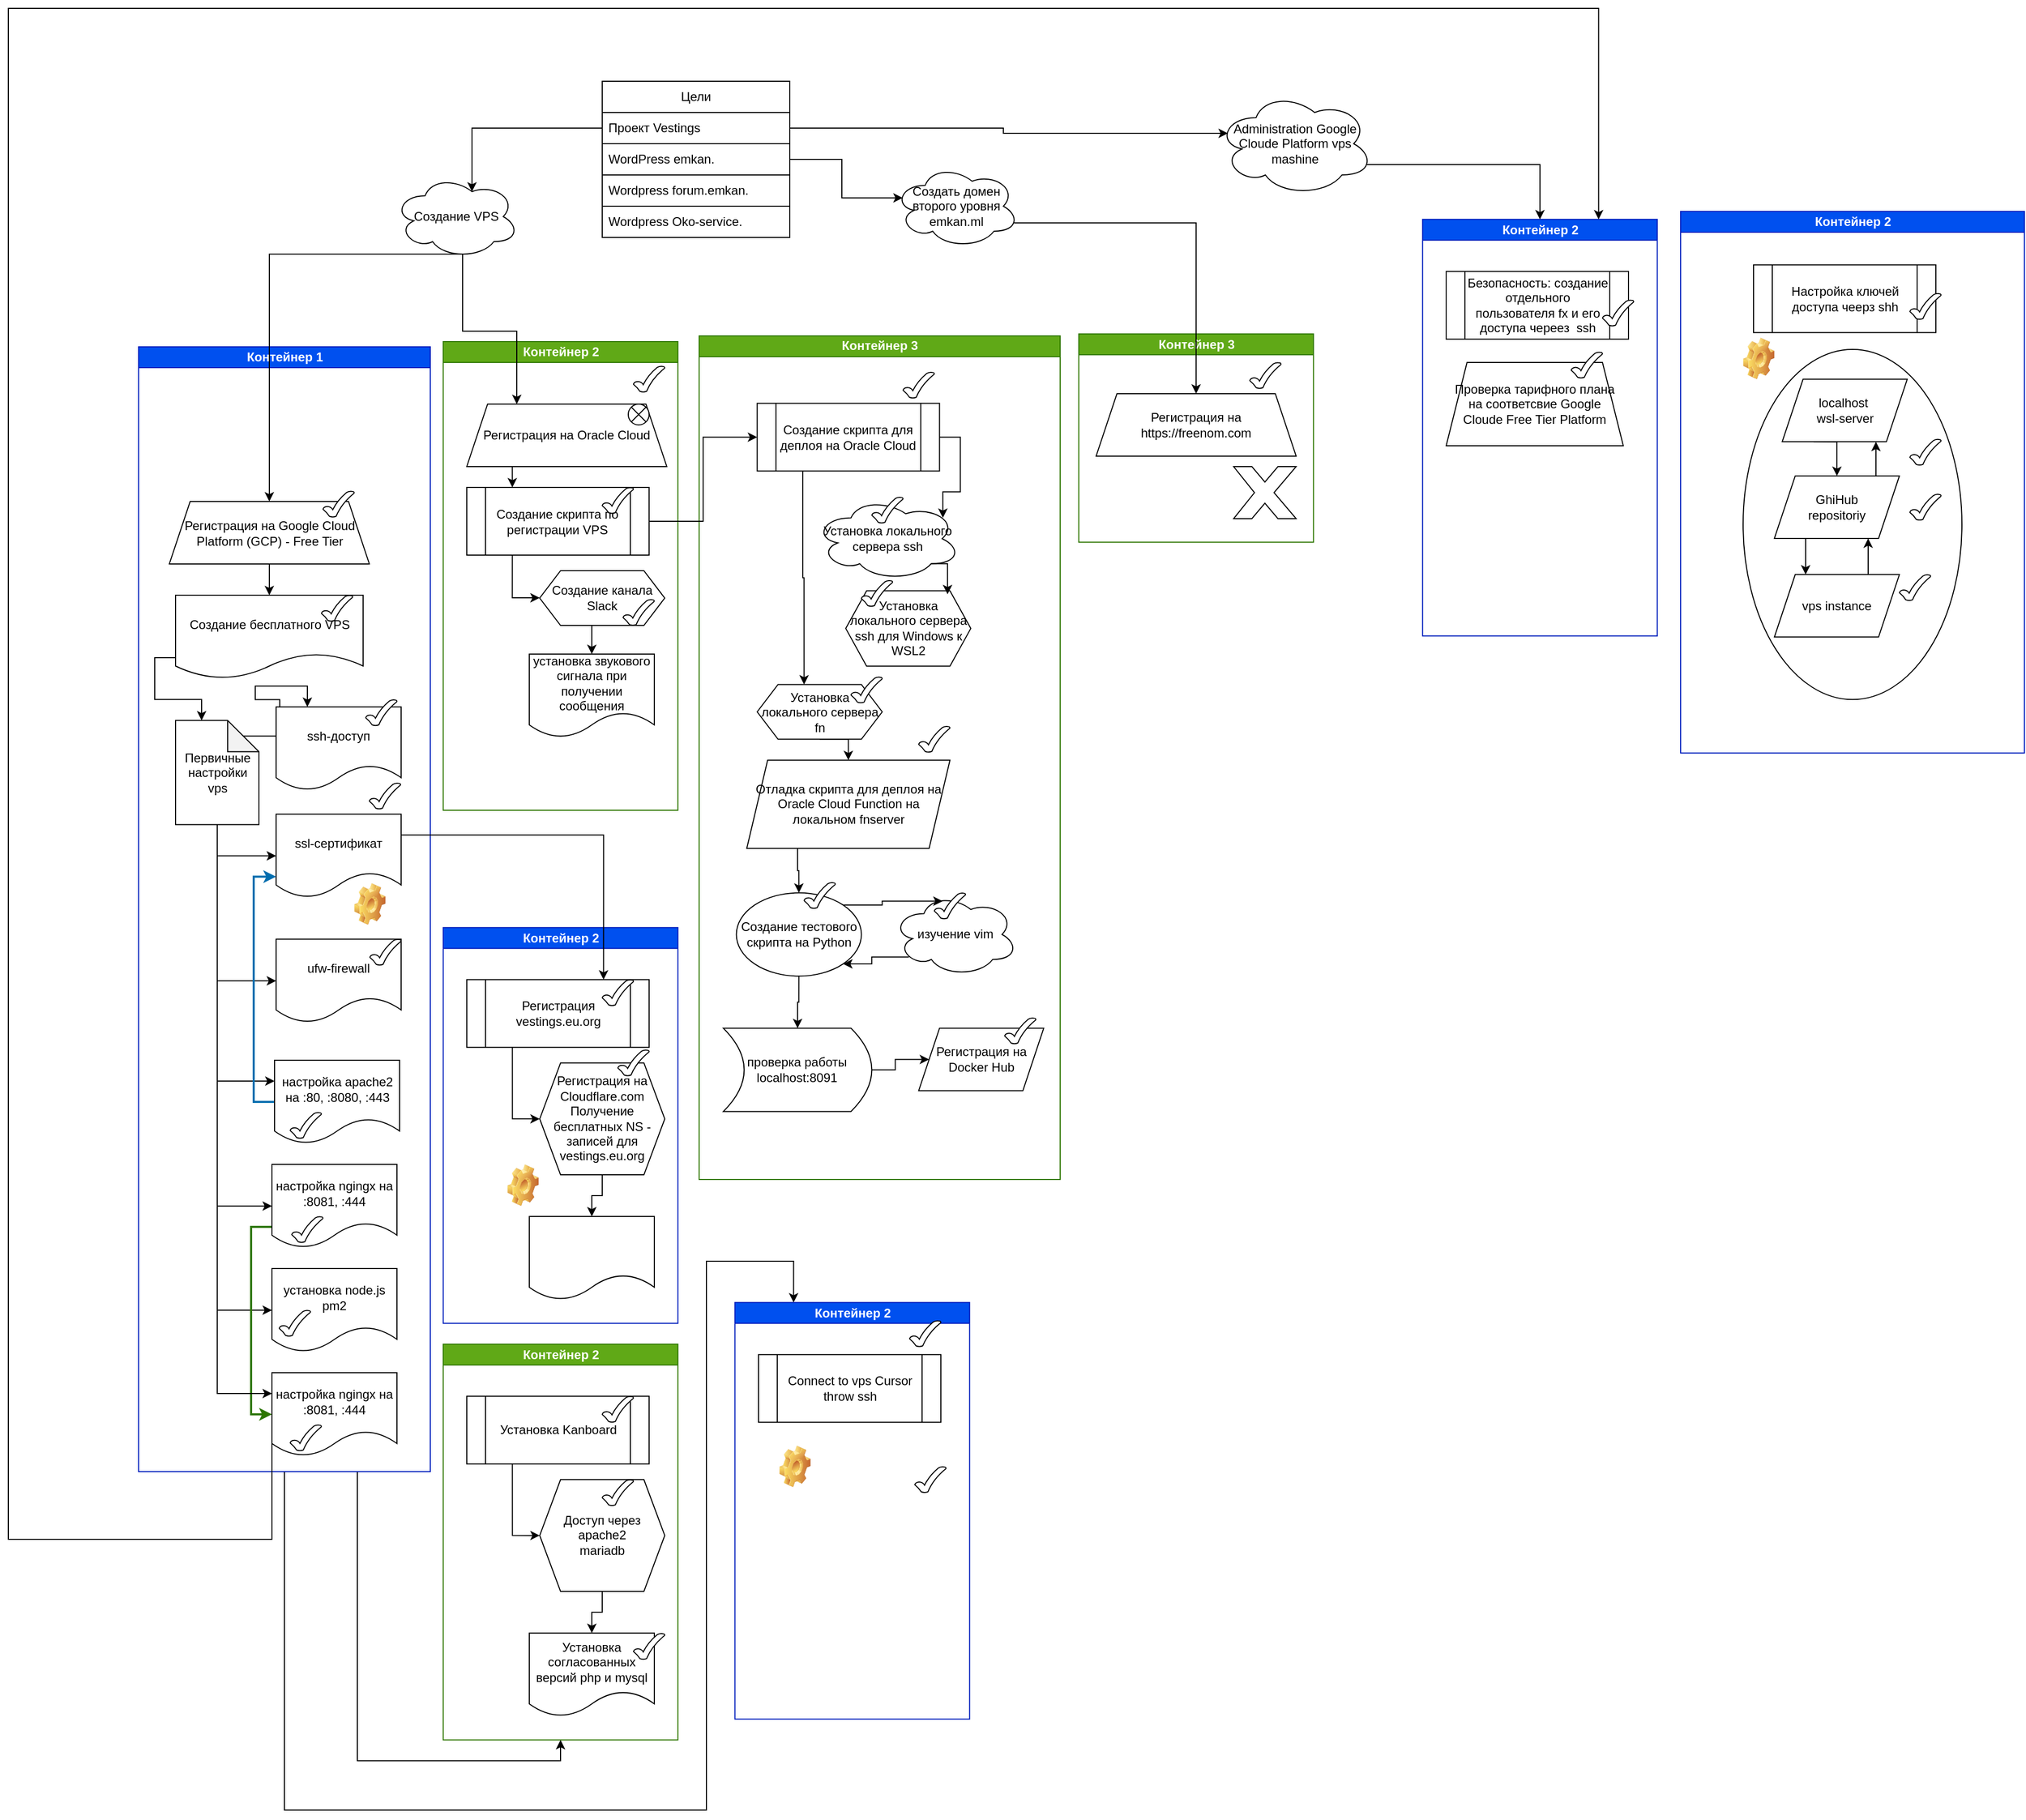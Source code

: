 <mxfile version="27.1.1">
  <diagram name="Страница — 1" id="y9uAkK9SQgBjB_mhI2ea">
    <mxGraphModel dx="1812" dy="1899" grid="1" gridSize="10" guides="1" tooltips="1" connect="1" arrows="1" fold="1" page="1" pageScale="1" pageWidth="827" pageHeight="1169" math="0" shadow="0">
      <root>
        <mxCell id="0" />
        <mxCell id="1" parent="0" />
        <mxCell id="VCovVzGfJwYaB5BmL19w-1" value="&lt;div&gt;Контейнер 2&lt;/div&gt;" style="swimlane;html=1;startSize=20;horizontal=0;rotation=90;fillColor=#0050ef;fontColor=#ffffff;strokeColor=#001DBC;" vertex="1" parent="1">
          <mxGeometry x="1189.995" y="90.005" width="400" height="225.27" as="geometry">
            <mxRectangle x="207.63" y="435" width="670" height="40" as="alternateBounds" />
          </mxGeometry>
        </mxCell>
        <mxCell id="VCovVzGfJwYaB5BmL19w-12" value="Проверка тарифного плана на соответсвие Google Cloude Free Tier Platform" style="shape=trapezoid;perimeter=trapezoidPerimeter;whiteSpace=wrap;html=1;fixedSize=1;" vertex="1" parent="VCovVzGfJwYaB5BmL19w-1">
          <mxGeometry x="110.01" y="50" width="169.99" height="80" as="geometry" />
        </mxCell>
        <mxCell id="VCovVzGfJwYaB5BmL19w-2" value="Безопасность: создание отдельного пользователя fx и его доступа череез&amp;nbsp; ssh" style="shape=process;whiteSpace=wrap;html=1;backgroundOutline=1;" vertex="1" parent="VCovVzGfJwYaB5BmL19w-1">
          <mxGeometry x="110.005" y="-37.365" width="175" height="65" as="geometry" />
        </mxCell>
        <mxCell id="VCovVzGfJwYaB5BmL19w-3" value="" style="verticalLabelPosition=bottom;verticalAlign=top;html=1;shape=mxgraph.basic.tick" vertex="1" parent="VCovVzGfJwYaB5BmL19w-1">
          <mxGeometry x="260.01" y="-10.01" width="30" height="25" as="geometry" />
        </mxCell>
        <mxCell id="VCovVzGfJwYaB5BmL19w-4" value="" style="verticalLabelPosition=bottom;verticalAlign=top;html=1;shape=mxgraph.basic.tick" vertex="1" parent="VCovVzGfJwYaB5BmL19w-1">
          <mxGeometry x="230.01" y="39.99" width="30" height="25" as="geometry" />
        </mxCell>
        <mxCell id="_iWKkWi0aREAEa-467sO-74" style="edgeStyle=orthogonalEdgeStyle;rounded=0;orthogonalLoop=1;jettySize=auto;html=1;exitX=1;exitY=0.25;exitDx=0;exitDy=0;entryX=1;entryY=0.5;entryDx=0;entryDy=0;" parent="1" source="NwDME-IFeq2rPD6jmmSG-1" target="_iWKkWi0aREAEa-467sO-64" edge="1">
          <mxGeometry relative="1" as="geometry" />
        </mxCell>
        <mxCell id="_iWKkWi0aREAEa-467sO-75" style="edgeStyle=orthogonalEdgeStyle;rounded=0;orthogonalLoop=1;jettySize=auto;html=1;exitX=1;exitY=0.5;exitDx=0;exitDy=0;entryX=0;entryY=0.75;entryDx=0;entryDy=0;" parent="1" source="NwDME-IFeq2rPD6jmmSG-1" target="_iWKkWi0aREAEa-467sO-26" edge="1">
          <mxGeometry relative="1" as="geometry">
            <Array as="points">
              <mxPoint x="185" y="1530" />
              <mxPoint x="590" y="1530" />
              <mxPoint x="590" y="1003" />
              <mxPoint x="674" y="1003" />
            </Array>
          </mxGeometry>
        </mxCell>
        <mxCell id="NwDME-IFeq2rPD6jmmSG-1" value="Контейнер 1" style="swimlane;html=1;startSize=20;horizontal=0;rotation=90;flipV=0;flipH=0;movable=1;resizable=1;rotatable=1;deletable=1;editable=1;locked=0;connectable=1;fillColor=#0050ef;fontColor=#ffffff;strokeColor=#001DBC;" parent="1" vertex="1">
          <mxGeometry x="-355" y="525" width="1080" height="280" as="geometry">
            <mxRectangle x="-25.0" y="435" width="670" height="40" as="alternateBounds" />
          </mxGeometry>
        </mxCell>
        <mxCell id="NwDME-IFeq2rPD6jmmSG-5" value="&lt;div&gt;Создание бесплатного VPS&lt;/div&gt;" style="shape=document;whiteSpace=wrap;html=1;boundedLbl=1;" parent="NwDME-IFeq2rPD6jmmSG-1" vertex="1">
          <mxGeometry x="435.5" y="-161.5" width="180" height="80" as="geometry" />
        </mxCell>
        <mxCell id="_iWKkWi0aREAEa-467sO-4" style="edgeStyle=orthogonalEdgeStyle;rounded=0;orthogonalLoop=1;jettySize=auto;html=1;exitX=0.5;exitY=1;exitDx=0;exitDy=0;entryX=0.5;entryY=0;entryDx=0;entryDy=0;" parent="NwDME-IFeq2rPD6jmmSG-1" source="_iWKkWi0aREAEa-467sO-1" target="NwDME-IFeq2rPD6jmmSG-5" edge="1">
          <mxGeometry relative="1" as="geometry" />
        </mxCell>
        <mxCell id="_iWKkWi0aREAEa-467sO-1" value="Регистрация на Google Cloud Platform (GCP) - Free Tier" style="shape=trapezoid;perimeter=trapezoidPerimeter;whiteSpace=wrap;html=1;fixedSize=1;" parent="NwDME-IFeq2rPD6jmmSG-1" vertex="1">
          <mxGeometry x="429.5" y="-251.5" width="192" height="60" as="geometry" />
        </mxCell>
        <mxCell id="NwDME-IFeq2rPD6jmmSG-21" value="" style="verticalLabelPosition=bottom;verticalAlign=top;html=1;shape=mxgraph.basic.tick" parent="NwDME-IFeq2rPD6jmmSG-1" vertex="1">
          <mxGeometry x="577" y="-261.5" width="30" height="25" as="geometry" />
        </mxCell>
        <mxCell id="_iWKkWi0aREAEa-467sO-17" style="edgeStyle=orthogonalEdgeStyle;rounded=0;orthogonalLoop=1;jettySize=auto;html=1;exitX=0;exitY=0;exitDx=65;exitDy=15;exitPerimeter=0;entryX=0.25;entryY=0;entryDx=0;entryDy=0;" parent="NwDME-IFeq2rPD6jmmSG-1" source="_iWKkWi0aREAEa-467sO-11" target="_iWKkWi0aREAEa-467sO-13" edge="1">
          <mxGeometry relative="1" as="geometry" />
        </mxCell>
        <mxCell id="_iWKkWi0aREAEa-467sO-18" style="edgeStyle=orthogonalEdgeStyle;rounded=0;orthogonalLoop=1;jettySize=auto;html=1;exitX=0.5;exitY=1;exitDx=0;exitDy=0;exitPerimeter=0;entryX=0;entryY=0.5;entryDx=0;entryDy=0;" parent="NwDME-IFeq2rPD6jmmSG-1" source="_iWKkWi0aREAEa-467sO-11" target="_iWKkWi0aREAEa-467sO-14" edge="1">
          <mxGeometry relative="1" as="geometry" />
        </mxCell>
        <mxCell id="_iWKkWi0aREAEa-467sO-19" style="edgeStyle=orthogonalEdgeStyle;rounded=0;orthogonalLoop=1;jettySize=auto;html=1;exitX=0.5;exitY=1;exitDx=0;exitDy=0;exitPerimeter=0;entryX=0;entryY=0.5;entryDx=0;entryDy=0;" parent="NwDME-IFeq2rPD6jmmSG-1" source="_iWKkWi0aREAEa-467sO-11" target="_iWKkWi0aREAEa-467sO-15" edge="1">
          <mxGeometry relative="1" as="geometry" />
        </mxCell>
        <mxCell id="_iWKkWi0aREAEa-467sO-48" style="edgeStyle=orthogonalEdgeStyle;rounded=0;orthogonalLoop=1;jettySize=auto;html=1;exitX=0.5;exitY=1;exitDx=0;exitDy=0;exitPerimeter=0;entryX=0;entryY=0.25;entryDx=0;entryDy=0;" parent="NwDME-IFeq2rPD6jmmSG-1" source="_iWKkWi0aREAEa-467sO-11" target="_iWKkWi0aREAEa-467sO-46" edge="1">
          <mxGeometry relative="1" as="geometry" />
        </mxCell>
        <mxCell id="_iWKkWi0aREAEa-467sO-57" style="edgeStyle=orthogonalEdgeStyle;rounded=0;orthogonalLoop=1;jettySize=auto;html=1;exitX=0.5;exitY=1;exitDx=0;exitDy=0;exitPerimeter=0;entryX=0;entryY=0.5;entryDx=0;entryDy=0;" parent="NwDME-IFeq2rPD6jmmSG-1" source="_iWKkWi0aREAEa-467sO-11" target="_iWKkWi0aREAEa-467sO-54" edge="1">
          <mxGeometry relative="1" as="geometry" />
        </mxCell>
        <mxCell id="_iWKkWi0aREAEa-467sO-58" style="edgeStyle=orthogonalEdgeStyle;rounded=0;orthogonalLoop=1;jettySize=auto;html=1;exitX=0.5;exitY=1;exitDx=0;exitDy=0;exitPerimeter=0;entryX=0;entryY=0.5;entryDx=0;entryDy=0;" parent="NwDME-IFeq2rPD6jmmSG-1" source="_iWKkWi0aREAEa-467sO-11" target="_iWKkWi0aREAEa-467sO-56" edge="1">
          <mxGeometry relative="1" as="geometry">
            <mxPoint x="475.448" y="415" as="targetPoint" />
          </mxGeometry>
        </mxCell>
        <mxCell id="_iWKkWi0aREAEa-467sO-11" value="Первичные настройки vps" style="shape=note;whiteSpace=wrap;html=1;backgroundOutline=1;darkOpacity=0.05;" parent="NwDME-IFeq2rPD6jmmSG-1" vertex="1">
          <mxGeometry x="435.5" y="-41.25" width="80" height="100" as="geometry" />
        </mxCell>
        <mxCell id="_iWKkWi0aREAEa-467sO-13" value="ssh-доступ" style="shape=document;whiteSpace=wrap;html=1;boundedLbl=1;" parent="NwDME-IFeq2rPD6jmmSG-1" vertex="1">
          <mxGeometry x="532" y="-54.25" width="120" height="80" as="geometry" />
        </mxCell>
        <mxCell id="_iWKkWi0aREAEa-467sO-14" value="ssl-сертификат" style="shape=document;whiteSpace=wrap;html=1;boundedLbl=1;" parent="NwDME-IFeq2rPD6jmmSG-1" vertex="1">
          <mxGeometry x="532" y="48.75" width="120" height="80" as="geometry" />
        </mxCell>
        <mxCell id="_iWKkWi0aREAEa-467sO-15" value="ufw-firewall" style="shape=document;whiteSpace=wrap;html=1;boundedLbl=1;" parent="NwDME-IFeq2rPD6jmmSG-1" vertex="1">
          <mxGeometry x="532" y="168.75" width="120" height="80" as="geometry" />
        </mxCell>
        <mxCell id="_iWKkWi0aREAEa-467sO-16" style="edgeStyle=orthogonalEdgeStyle;rounded=0;orthogonalLoop=1;jettySize=auto;html=1;exitX=0;exitY=0.75;exitDx=0;exitDy=0;entryX=0;entryY=0;entryDx=25;entryDy=0;entryPerimeter=0;" parent="NwDME-IFeq2rPD6jmmSG-1" source="NwDME-IFeq2rPD6jmmSG-5" target="_iWKkWi0aREAEa-467sO-11" edge="1">
          <mxGeometry relative="1" as="geometry" />
        </mxCell>
        <mxCell id="_iWKkWi0aREAEa-467sO-20" value="" style="verticalLabelPosition=bottom;verticalAlign=top;html=1;shape=mxgraph.basic.tick" parent="NwDME-IFeq2rPD6jmmSG-1" vertex="1">
          <mxGeometry x="575.5" y="-161.5" width="30" height="25" as="geometry" />
        </mxCell>
        <mxCell id="_iWKkWi0aREAEa-467sO-5" value="" style="verticalLabelPosition=bottom;verticalAlign=top;html=1;shape=mxgraph.basic.tick" parent="NwDME-IFeq2rPD6jmmSG-1" vertex="1">
          <mxGeometry x="618" y="-61.25" width="30" height="25" as="geometry" />
        </mxCell>
        <mxCell id="_iWKkWi0aREAEa-467sO-21" value="" style="verticalLabelPosition=bottom;verticalAlign=top;html=1;shape=mxgraph.basic.tick" parent="NwDME-IFeq2rPD6jmmSG-1" vertex="1">
          <mxGeometry x="621.5" y="18.75" width="30" height="25" as="geometry" />
        </mxCell>
        <mxCell id="_iWKkWi0aREAEa-467sO-22" value="" style="verticalLabelPosition=bottom;verticalAlign=top;html=1;shape=mxgraph.basic.tick" parent="NwDME-IFeq2rPD6jmmSG-1" vertex="1">
          <mxGeometry x="622" y="168.75" width="30" height="25" as="geometry" />
        </mxCell>
        <mxCell id="_iWKkWi0aREAEa-467sO-49" style="edgeStyle=orthogonalEdgeStyle;rounded=0;orthogonalLoop=1;jettySize=auto;html=1;exitX=0;exitY=0.5;exitDx=0;exitDy=0;entryX=0;entryY=0.75;entryDx=0;entryDy=0;fillColor=#1ba1e2;strokeColor=#006EAF;strokeWidth=2;" parent="NwDME-IFeq2rPD6jmmSG-1" source="_iWKkWi0aREAEa-467sO-46" target="_iWKkWi0aREAEa-467sO-14" edge="1">
          <mxGeometry relative="1" as="geometry" />
        </mxCell>
        <mxCell id="_iWKkWi0aREAEa-467sO-46" value="настройка apache2&lt;br&gt;на :80, :8080, :443" style="shape=document;whiteSpace=wrap;html=1;boundedLbl=1;" parent="NwDME-IFeq2rPD6jmmSG-1" vertex="1">
          <mxGeometry x="530.5" y="285" width="120" height="80" as="geometry" />
        </mxCell>
        <mxCell id="_iWKkWi0aREAEa-467sO-47" value="" style="verticalLabelPosition=bottom;verticalAlign=top;html=1;shape=mxgraph.basic.tick" parent="NwDME-IFeq2rPD6jmmSG-1" vertex="1">
          <mxGeometry x="545.5" y="335" width="30" height="25" as="geometry" />
        </mxCell>
        <mxCell id="MG9vdnyTiC7GRD6fxwUX-9" value="" style="shape=image;html=1;verticalLabelPosition=bottom;verticalAlign=top;imageAspect=0;image=img/clipart/Gear_128x128.png" parent="NwDME-IFeq2rPD6jmmSG-1" vertex="1">
          <mxGeometry x="607.0" y="115" width="30" height="40" as="geometry" />
        </mxCell>
        <mxCell id="_iWKkWi0aREAEa-467sO-60" style="edgeStyle=orthogonalEdgeStyle;rounded=0;orthogonalLoop=1;jettySize=auto;html=1;exitX=0;exitY=0.75;exitDx=0;exitDy=0;entryX=0;entryY=0.5;entryDx=0;entryDy=0;fillColor=#60a917;strokeColor=#2D7600;strokeWidth=2;" parent="NwDME-IFeq2rPD6jmmSG-1" source="_iWKkWi0aREAEa-467sO-54" target="_iWKkWi0aREAEa-467sO-55" edge="1">
          <mxGeometry relative="1" as="geometry" />
        </mxCell>
        <mxCell id="_iWKkWi0aREAEa-467sO-54" value="настройка ngingx на :8081, :444" style="shape=document;whiteSpace=wrap;html=1;boundedLbl=1;" parent="NwDME-IFeq2rPD6jmmSG-1" vertex="1">
          <mxGeometry x="528" y="385" width="120" height="80" as="geometry" />
        </mxCell>
        <mxCell id="_iWKkWi0aREAEa-467sO-55" value="настройка ngingx на :8081, :444" style="shape=document;whiteSpace=wrap;html=1;boundedLbl=1;" parent="NwDME-IFeq2rPD6jmmSG-1" vertex="1">
          <mxGeometry x="528" y="585" width="120" height="80" as="geometry" />
        </mxCell>
        <mxCell id="_iWKkWi0aREAEa-467sO-56" value="установка node.js&lt;br&gt;pm2" style="shape=document;whiteSpace=wrap;html=1;boundedLbl=1;" parent="NwDME-IFeq2rPD6jmmSG-1" vertex="1">
          <mxGeometry x="528" y="485" width="120" height="80" as="geometry" />
        </mxCell>
        <mxCell id="_iWKkWi0aREAEa-467sO-59" style="edgeStyle=orthogonalEdgeStyle;rounded=0;orthogonalLoop=1;jettySize=auto;html=1;exitX=0.5;exitY=1;exitDx=0;exitDy=0;exitPerimeter=0;entryX=0;entryY=0.25;entryDx=0;entryDy=0;" parent="NwDME-IFeq2rPD6jmmSG-1" source="_iWKkWi0aREAEa-467sO-11" target="_iWKkWi0aREAEa-467sO-55" edge="1">
          <mxGeometry relative="1" as="geometry" />
        </mxCell>
        <mxCell id="_iWKkWi0aREAEa-467sO-61" value="" style="verticalLabelPosition=bottom;verticalAlign=top;html=1;shape=mxgraph.basic.tick" parent="NwDME-IFeq2rPD6jmmSG-1" vertex="1">
          <mxGeometry x="547" y="435" width="30" height="25" as="geometry" />
        </mxCell>
        <mxCell id="_iWKkWi0aREAEa-467sO-62" value="" style="verticalLabelPosition=bottom;verticalAlign=top;html=1;shape=mxgraph.basic.tick" parent="NwDME-IFeq2rPD6jmmSG-1" vertex="1">
          <mxGeometry x="535" y="525" width="30" height="25" as="geometry" />
        </mxCell>
        <mxCell id="_iWKkWi0aREAEa-467sO-63" value="" style="verticalLabelPosition=bottom;verticalAlign=top;html=1;shape=mxgraph.basic.tick" parent="NwDME-IFeq2rPD6jmmSG-1" vertex="1">
          <mxGeometry x="545.5" y="635" width="30" height="25" as="geometry" />
        </mxCell>
        <mxCell id="NwDME-IFeq2rPD6jmmSG-6" value="&lt;div&gt;Контейнер 2&lt;/div&gt;" style="swimlane;html=1;startSize=20;horizontal=0;rotation=90;fillColor=#60a917;fontColor=#ffffff;strokeColor=#2D7600;" parent="1" vertex="1">
          <mxGeometry x="224.99" y="232.37" width="450.01" height="225.27" as="geometry">
            <mxRectangle x="207.63" y="435" width="670" height="40" as="alternateBounds" />
          </mxGeometry>
        </mxCell>
        <mxCell id="NwDME-IFeq2rPD6jmmSG-24" value="Создание канала Slack" style="shape=hexagon;perimeter=hexagonPerimeter2;whiteSpace=wrap;html=1;fixedSize=1;" parent="NwDME-IFeq2rPD6jmmSG-6" vertex="1">
          <mxGeometry x="205.005" y="107.625" width="120" height="52.5" as="geometry" />
        </mxCell>
        <mxCell id="NwDME-IFeq2rPD6jmmSG-20" value="Создание скрипта по регистрации VPS" style="shape=process;whiteSpace=wrap;html=1;backgroundOutline=1;" parent="NwDME-IFeq2rPD6jmmSG-6" vertex="1">
          <mxGeometry x="134.995" y="27.635" width="175" height="65" as="geometry" />
        </mxCell>
        <mxCell id="NwDME-IFeq2rPD6jmmSG-25" style="edgeStyle=orthogonalEdgeStyle;rounded=0;orthogonalLoop=1;jettySize=auto;html=1;exitX=0.25;exitY=1;exitDx=0;exitDy=0;" parent="NwDME-IFeq2rPD6jmmSG-6" source="NwDME-IFeq2rPD6jmmSG-20" edge="1">
          <mxGeometry relative="1" as="geometry">
            <mxPoint x="205.01" y="133.63" as="targetPoint" />
            <Array as="points">
              <mxPoint x="179" y="134" />
            </Array>
          </mxGeometry>
        </mxCell>
        <mxCell id="NwDME-IFeq2rPD6jmmSG-8" value="" style="verticalLabelPosition=bottom;verticalAlign=top;html=1;shape=mxgraph.basic.tick" parent="NwDME-IFeq2rPD6jmmSG-6" vertex="1">
          <mxGeometry x="264.99" y="27.63" width="30" height="25" as="geometry" />
        </mxCell>
        <mxCell id="NwDME-IFeq2rPD6jmmSG-26" value="" style="verticalLabelPosition=bottom;verticalAlign=top;html=1;shape=mxgraph.basic.tick" parent="NwDME-IFeq2rPD6jmmSG-6" vertex="1">
          <mxGeometry x="285" y="135.13" width="30" height="25" as="geometry" />
        </mxCell>
        <mxCell id="NwDME-IFeq2rPD6jmmSG-27" value="установка звукового сигнала при получении сообщения" style="shape=document;whiteSpace=wrap;html=1;boundedLbl=1;" parent="NwDME-IFeq2rPD6jmmSG-6" vertex="1">
          <mxGeometry x="195.005" y="187.635" width="120" height="80" as="geometry" />
        </mxCell>
        <mxCell id="NwDME-IFeq2rPD6jmmSG-28" style="edgeStyle=orthogonalEdgeStyle;rounded=0;orthogonalLoop=1;jettySize=auto;html=1;entryX=0.5;entryY=0;entryDx=0;entryDy=0;" parent="NwDME-IFeq2rPD6jmmSG-6" target="NwDME-IFeq2rPD6jmmSG-27" edge="1">
          <mxGeometry relative="1" as="geometry">
            <mxPoint x="264.995" y="197.635" as="targetPoint" />
            <mxPoint x="255.01" y="160.63" as="sourcePoint" />
          </mxGeometry>
        </mxCell>
        <mxCell id="_iWKkWi0aREAEa-467sO-50" style="edgeStyle=orthogonalEdgeStyle;rounded=0;orthogonalLoop=1;jettySize=auto;html=1;exitX=0.25;exitY=1;exitDx=0;exitDy=0;entryX=0.25;entryY=0;entryDx=0;entryDy=0;" parent="NwDME-IFeq2rPD6jmmSG-6" source="NwDME-IFeq2rPD6jmmSG-2" target="NwDME-IFeq2rPD6jmmSG-20" edge="1">
          <mxGeometry relative="1" as="geometry" />
        </mxCell>
        <mxCell id="NwDME-IFeq2rPD6jmmSG-2" value="Регистрация на Oracle Cloud" style="shape=trapezoid;perimeter=trapezoidPerimeter;whiteSpace=wrap;html=1;fixedSize=1;" parent="NwDME-IFeq2rPD6jmmSG-6" vertex="1">
          <mxGeometry x="134.99" y="-52.37" width="192" height="60" as="geometry" />
        </mxCell>
        <mxCell id="NwDME-IFeq2rPD6jmmSG-3" value="" style="verticalLabelPosition=bottom;verticalAlign=top;html=1;shape=mxgraph.basic.tick" parent="NwDME-IFeq2rPD6jmmSG-6" vertex="1">
          <mxGeometry x="294.99" y="-88.87" width="30" height="25" as="geometry" />
        </mxCell>
        <mxCell id="_iWKkWi0aREAEa-467sO-2" value="" style="shape=sumEllipse;perimeter=ellipsePerimeter;whiteSpace=wrap;html=1;backgroundOutline=1;" parent="NwDME-IFeq2rPD6jmmSG-6" vertex="1">
          <mxGeometry x="289.99" y="-52.37" width="20" height="20" as="geometry" />
        </mxCell>
        <mxCell id="NwDME-IFeq2rPD6jmmSG-11" style="edgeStyle=orthogonalEdgeStyle;rounded=0;orthogonalLoop=1;jettySize=auto;html=1;exitX=0.55;exitY=0.95;exitDx=0;exitDy=0;exitPerimeter=0;entryX=0.25;entryY=0;entryDx=0;entryDy=0;" parent="1" source="NwDME-IFeq2rPD6jmmSG-10" target="NwDME-IFeq2rPD6jmmSG-2" edge="1">
          <mxGeometry relative="1" as="geometry" />
        </mxCell>
        <mxCell id="_iWKkWi0aREAEa-467sO-51" style="edgeStyle=orthogonalEdgeStyle;rounded=0;orthogonalLoop=1;jettySize=auto;html=1;exitX=0.55;exitY=0.95;exitDx=0;exitDy=0;exitPerimeter=0;" parent="1" source="NwDME-IFeq2rPD6jmmSG-10" target="_iWKkWi0aREAEa-467sO-1" edge="1">
          <mxGeometry relative="1" as="geometry" />
        </mxCell>
        <mxCell id="NwDME-IFeq2rPD6jmmSG-10" value="Создание VPS" style="ellipse;shape=cloud;whiteSpace=wrap;html=1;" parent="1" vertex="1">
          <mxGeometry x="290" y="-40" width="120" height="80" as="geometry" />
        </mxCell>
        <mxCell id="NwDME-IFeq2rPD6jmmSG-13" value="Цели" style="swimlane;fontStyle=0;childLayout=stackLayout;horizontal=1;startSize=30;horizontalStack=0;resizeParent=1;resizeParentMax=0;resizeLast=0;collapsible=1;marginBottom=0;whiteSpace=wrap;html=1;" parent="1" vertex="1">
          <mxGeometry x="490" y="-130" width="180" height="150" as="geometry" />
        </mxCell>
        <mxCell id="NwDME-IFeq2rPD6jmmSG-14" value="&lt;div&gt;Проект Vestings&lt;/div&gt;" style="text;align=left;verticalAlign=middle;spacingLeft=4;spacingRight=4;overflow=hidden;points=[[0,0.5],[1,0.5]];portConstraint=eastwest;rotatable=0;whiteSpace=wrap;html=1;rounded=0;glass=0;" parent="NwDME-IFeq2rPD6jmmSG-13" vertex="1">
          <mxGeometry y="30" width="180" height="30" as="geometry" />
        </mxCell>
        <mxCell id="NwDME-IFeq2rPD6jmmSG-15" value="WordPress emkan." style="text;strokeColor=default;fillColor=none;align=left;verticalAlign=middle;spacingLeft=4;spacingRight=4;overflow=hidden;points=[[0,0.5],[1,0.5]];portConstraint=eastwest;rotatable=0;whiteSpace=wrap;html=1;" parent="NwDME-IFeq2rPD6jmmSG-13" vertex="1">
          <mxGeometry y="60" width="180" height="30" as="geometry" />
        </mxCell>
        <mxCell id="NwDME-IFeq2rPD6jmmSG-16" value="Wordpress forum.emkan." style="text;strokeColor=default;fillColor=none;align=left;verticalAlign=middle;spacingLeft=4;spacingRight=4;overflow=hidden;points=[[0,0.5],[1,0.5]];portConstraint=eastwest;rotatable=0;whiteSpace=wrap;html=1;" parent="NwDME-IFeq2rPD6jmmSG-13" vertex="1">
          <mxGeometry y="90" width="180" height="30" as="geometry" />
        </mxCell>
        <mxCell id="NwDME-IFeq2rPD6jmmSG-17" value="Wordpress Oko-service." style="text;strokeColor=none;fillColor=none;align=left;verticalAlign=middle;spacingLeft=4;spacingRight=4;overflow=hidden;points=[[0,0.5],[1,0.5]];portConstraint=eastwest;rotatable=0;whiteSpace=wrap;html=1;" parent="NwDME-IFeq2rPD6jmmSG-13" vertex="1">
          <mxGeometry y="120" width="180" height="30" as="geometry" />
        </mxCell>
        <mxCell id="NwDME-IFeq2rPD6jmmSG-18" style="edgeStyle=orthogonalEdgeStyle;rounded=0;orthogonalLoop=1;jettySize=auto;html=1;exitX=0;exitY=0.5;exitDx=0;exitDy=0;entryX=0.625;entryY=0.2;entryDx=0;entryDy=0;entryPerimeter=0;" parent="1" source="NwDME-IFeq2rPD6jmmSG-14" target="NwDME-IFeq2rPD6jmmSG-10" edge="1">
          <mxGeometry relative="1" as="geometry" />
        </mxCell>
        <mxCell id="NwDME-IFeq2rPD6jmmSG-29" value="&lt;div&gt;Контейнер 3&lt;/div&gt;" style="swimlane;html=1;startSize=20;horizontal=0;rotation=90;movable=1;resizable=1;rotatable=1;deletable=1;editable=1;locked=0;connectable=1;fillColor=#60a917;fontColor=#ffffff;strokeColor=#2D7600;" parent="1" vertex="1">
          <mxGeometry x="351.25" y="346.25" width="810.01" height="346.5" as="geometry">
            <mxRectangle x="207.63" y="435" width="670" height="40" as="alternateBounds" />
          </mxGeometry>
        </mxCell>
        <mxCell id="NwDME-IFeq2rPD6jmmSG-47" style="edgeStyle=orthogonalEdgeStyle;rounded=0;orthogonalLoop=1;jettySize=auto;html=1;exitX=0.25;exitY=1;exitDx=0;exitDy=0;entryX=0.375;entryY=0;entryDx=0;entryDy=0;" parent="NwDME-IFeq2rPD6jmmSG-29" source="NwDME-IFeq2rPD6jmmSG-38" target="NwDME-IFeq2rPD6jmmSG-39" edge="1">
          <mxGeometry relative="1" as="geometry" />
        </mxCell>
        <mxCell id="NwDME-IFeq2rPD6jmmSG-38" value="Создание скрипта для деплоя на Oracle Cloud" style="shape=process;whiteSpace=wrap;html=1;backgroundOutline=1;" parent="NwDME-IFeq2rPD6jmmSG-29" vertex="1">
          <mxGeometry x="287.485" y="-166.995" width="175" height="65" as="geometry" />
        </mxCell>
        <mxCell id="0CBNLFLHZw1cjYQpGo53-4" style="edgeStyle=orthogonalEdgeStyle;rounded=0;orthogonalLoop=1;jettySize=auto;html=1;exitX=0.5;exitY=1;exitDx=0;exitDy=0;entryX=0.5;entryY=0;entryDx=0;entryDy=0;" parent="NwDME-IFeq2rPD6jmmSG-29" source="NwDME-IFeq2rPD6jmmSG-39" target="0CBNLFLHZw1cjYQpGo53-3" edge="1">
          <mxGeometry relative="1" as="geometry" />
        </mxCell>
        <mxCell id="NwDME-IFeq2rPD6jmmSG-39" value="&lt;div&gt;Установка локального сервера fn&lt;/div&gt;" style="shape=hexagon;perimeter=hexagonPerimeter2;whiteSpace=wrap;html=1;fixedSize=1;" parent="NwDME-IFeq2rPD6jmmSG-29" vertex="1">
          <mxGeometry x="287.485" y="103.005" width="120" height="52.5" as="geometry" />
        </mxCell>
        <mxCell id="NwDME-IFeq2rPD6jmmSG-42" value="Установка локального сервера ssh" style="ellipse;shape=cloud;whiteSpace=wrap;html=1;" parent="NwDME-IFeq2rPD6jmmSG-29" vertex="1">
          <mxGeometry x="342.49" y="-77" width="140.01" height="80" as="geometry" />
        </mxCell>
        <mxCell id="NwDME-IFeq2rPD6jmmSG-43" style="edgeStyle=orthogonalEdgeStyle;rounded=0;orthogonalLoop=1;jettySize=auto;html=1;exitX=1;exitY=0.5;exitDx=0;exitDy=0;entryX=0.88;entryY=0.25;entryDx=0;entryDy=0;entryPerimeter=0;" parent="NwDME-IFeq2rPD6jmmSG-29" source="NwDME-IFeq2rPD6jmmSG-38" target="NwDME-IFeq2rPD6jmmSG-42" edge="1">
          <mxGeometry relative="1" as="geometry" />
        </mxCell>
        <mxCell id="NwDME-IFeq2rPD6jmmSG-45" value="&lt;div&gt;Установка локального сервера ssh для Windows к WSL2&lt;/div&gt;" style="shape=hexagon;perimeter=hexagonPerimeter2;whiteSpace=wrap;html=1;fixedSize=1;" parent="NwDME-IFeq2rPD6jmmSG-29" vertex="1">
          <mxGeometry x="372.49" y="13" width="120" height="72.37" as="geometry" />
        </mxCell>
        <mxCell id="NwDME-IFeq2rPD6jmmSG-46" style="edgeStyle=orthogonalEdgeStyle;rounded=0;orthogonalLoop=1;jettySize=auto;html=1;exitX=0.8;exitY=0.8;exitDx=0;exitDy=0;exitPerimeter=0;entryX=0.814;entryY=0.046;entryDx=0;entryDy=0;entryPerimeter=0;" parent="NwDME-IFeq2rPD6jmmSG-29" source="NwDME-IFeq2rPD6jmmSG-42" target="NwDME-IFeq2rPD6jmmSG-45" edge="1">
          <mxGeometry relative="1" as="geometry" />
        </mxCell>
        <mxCell id="NwDME-IFeq2rPD6jmmSG-49" value="" style="verticalLabelPosition=bottom;verticalAlign=top;html=1;shape=mxgraph.basic.tick" parent="NwDME-IFeq2rPD6jmmSG-29" vertex="1">
          <mxGeometry x="427.49" y="-197" width="30" height="25" as="geometry" />
        </mxCell>
        <mxCell id="NwDME-IFeq2rPD6jmmSG-50" value="" style="verticalLabelPosition=bottom;verticalAlign=top;html=1;shape=mxgraph.basic.tick" parent="NwDME-IFeq2rPD6jmmSG-29" vertex="1">
          <mxGeometry x="397.49" y="-77" width="30" height="25" as="geometry" />
        </mxCell>
        <mxCell id="NwDME-IFeq2rPD6jmmSG-51" value="" style="verticalLabelPosition=bottom;verticalAlign=top;html=1;shape=mxgraph.basic.tick" parent="NwDME-IFeq2rPD6jmmSG-29" vertex="1">
          <mxGeometry x="377.49" y="95.64" width="30" height="25" as="geometry" />
        </mxCell>
        <mxCell id="NwDME-IFeq2rPD6jmmSG-52" value="" style="verticalLabelPosition=bottom;verticalAlign=top;html=1;shape=mxgraph.basic.tick" parent="NwDME-IFeq2rPD6jmmSG-29" vertex="1">
          <mxGeometry x="387.49" y="3" width="30" height="25" as="geometry" />
        </mxCell>
        <mxCell id="YflyUX5L_feNzryWRgsf-3" style="edgeStyle=orthogonalEdgeStyle;rounded=0;orthogonalLoop=1;jettySize=auto;html=1;exitX=0.25;exitY=1;exitDx=0;exitDy=0;entryX=0.5;entryY=0;entryDx=0;entryDy=0;" parent="NwDME-IFeq2rPD6jmmSG-29" source="0CBNLFLHZw1cjYQpGo53-3" target="YflyUX5L_feNzryWRgsf-2" edge="1">
          <mxGeometry relative="1" as="geometry" />
        </mxCell>
        <mxCell id="0CBNLFLHZw1cjYQpGo53-3" value="Отладка скрипта для деплоя на Oracle Cloud Function на локальном fnserver" style="shape=parallelogram;perimeter=parallelogramPerimeter;whiteSpace=wrap;html=1;fixedSize=1;" parent="NwDME-IFeq2rPD6jmmSG-29" vertex="1">
          <mxGeometry x="277.49" y="175.64" width="195" height="84.73" as="geometry" />
        </mxCell>
        <mxCell id="0CBNLFLHZw1cjYQpGo53-5" value="" style="verticalLabelPosition=bottom;verticalAlign=top;html=1;shape=mxgraph.basic.tick" parent="NwDME-IFeq2rPD6jmmSG-29" vertex="1">
          <mxGeometry x="442.49" y="143" width="30" height="25" as="geometry" />
        </mxCell>
        <mxCell id="MG9vdnyTiC7GRD6fxwUX-7" style="edgeStyle=orthogonalEdgeStyle;rounded=0;orthogonalLoop=1;jettySize=auto;html=1;exitX=0.5;exitY=1;exitDx=0;exitDy=0;entryX=0.5;entryY=0;entryDx=0;entryDy=0;" parent="NwDME-IFeq2rPD6jmmSG-29" source="YflyUX5L_feNzryWRgsf-2" target="MG9vdnyTiC7GRD6fxwUX-6" edge="1">
          <mxGeometry relative="1" as="geometry" />
        </mxCell>
        <mxCell id="YflyUX5L_feNzryWRgsf-2" value="Создание тестового скрипта на Python" style="ellipse;whiteSpace=wrap;html=1;" parent="NwDME-IFeq2rPD6jmmSG-29" vertex="1">
          <mxGeometry x="267.49" y="303" width="120" height="80" as="geometry" />
        </mxCell>
        <mxCell id="MG9vdnyTiC7GRD6fxwUX-1" value="" style="verticalLabelPosition=bottom;verticalAlign=top;html=1;shape=mxgraph.basic.tick" parent="NwDME-IFeq2rPD6jmmSG-29" vertex="1">
          <mxGeometry x="332.49" y="293" width="30" height="25" as="geometry" />
        </mxCell>
        <mxCell id="MG9vdnyTiC7GRD6fxwUX-4" style="edgeStyle=orthogonalEdgeStyle;rounded=0;orthogonalLoop=1;jettySize=auto;html=1;exitX=0.13;exitY=0.77;exitDx=0;exitDy=0;exitPerimeter=0;entryX=1;entryY=1;entryDx=0;entryDy=0;" parent="NwDME-IFeq2rPD6jmmSG-29" source="MG9vdnyTiC7GRD6fxwUX-2" target="YflyUX5L_feNzryWRgsf-2" edge="1">
          <mxGeometry relative="1" as="geometry" />
        </mxCell>
        <mxCell id="MG9vdnyTiC7GRD6fxwUX-2" value="изучение vim" style="ellipse;shape=cloud;whiteSpace=wrap;html=1;" parent="NwDME-IFeq2rPD6jmmSG-29" vertex="1">
          <mxGeometry x="417.49" y="303" width="120" height="80" as="geometry" />
        </mxCell>
        <mxCell id="MG9vdnyTiC7GRD6fxwUX-3" style="edgeStyle=orthogonalEdgeStyle;rounded=0;orthogonalLoop=1;jettySize=auto;html=1;exitX=1;exitY=0;exitDx=0;exitDy=0;entryX=0.4;entryY=0.1;entryDx=0;entryDy=0;entryPerimeter=0;" parent="NwDME-IFeq2rPD6jmmSG-29" source="YflyUX5L_feNzryWRgsf-2" target="MG9vdnyTiC7GRD6fxwUX-2" edge="1">
          <mxGeometry relative="1" as="geometry" />
        </mxCell>
        <mxCell id="MG9vdnyTiC7GRD6fxwUX-5" value="" style="verticalLabelPosition=bottom;verticalAlign=top;html=1;shape=mxgraph.basic.tick" parent="NwDME-IFeq2rPD6jmmSG-29" vertex="1">
          <mxGeometry x="457.49" y="303" width="30" height="25" as="geometry" />
        </mxCell>
        <mxCell id="MG9vdnyTiC7GRD6fxwUX-12" style="edgeStyle=orthogonalEdgeStyle;rounded=0;orthogonalLoop=1;jettySize=auto;html=1;exitX=1;exitY=0.5;exitDx=0;exitDy=0;entryX=0;entryY=0.5;entryDx=0;entryDy=0;" parent="NwDME-IFeq2rPD6jmmSG-29" source="MG9vdnyTiC7GRD6fxwUX-6" target="MG9vdnyTiC7GRD6fxwUX-8" edge="1">
          <mxGeometry relative="1" as="geometry" />
        </mxCell>
        <mxCell id="MG9vdnyTiC7GRD6fxwUX-6" value="проверка работы localhost:8091" style="shape=dataStorage;whiteSpace=wrap;html=1;fixedSize=1;flipV=0;flipH=1;" parent="NwDME-IFeq2rPD6jmmSG-29" vertex="1">
          <mxGeometry x="255" y="433" width="142.49" height="80" as="geometry" />
        </mxCell>
        <mxCell id="MG9vdnyTiC7GRD6fxwUX-8" value="Регистрация на Docker Hub" style="shape=parallelogram;perimeter=parallelogramPerimeter;whiteSpace=wrap;html=1;fixedSize=1;" parent="NwDME-IFeq2rPD6jmmSG-29" vertex="1">
          <mxGeometry x="442.49" y="433" width="120" height="60" as="geometry" />
        </mxCell>
        <mxCell id="MG9vdnyTiC7GRD6fxwUX-13" value="" style="verticalLabelPosition=bottom;verticalAlign=top;html=1;shape=mxgraph.basic.tick" parent="NwDME-IFeq2rPD6jmmSG-29" vertex="1">
          <mxGeometry x="524.98" y="423" width="30" height="25" as="geometry" />
        </mxCell>
        <mxCell id="NwDME-IFeq2rPD6jmmSG-37" value="&lt;div&gt;Контейнер 3&lt;/div&gt;" style="swimlane;html=1;startSize=20;horizontal=0;rotation=90;fillColor=#60a917;fontColor=#ffffff;strokeColor=#2D7600;" parent="1" vertex="1">
          <mxGeometry x="960.01" y="99.99" width="200" height="225.27" as="geometry">
            <mxRectangle x="207.63" y="435" width="670" height="40" as="alternateBounds" />
          </mxGeometry>
        </mxCell>
        <mxCell id="_iWKkWi0aREAEa-467sO-6" value="Регистрация на https://freenom.com" style="shape=trapezoid;perimeter=trapezoidPerimeter;whiteSpace=wrap;html=1;fixedSize=1;" parent="NwDME-IFeq2rPD6jmmSG-37" vertex="1">
          <mxGeometry x="4.005" y="70.005" width="192" height="60" as="geometry" />
        </mxCell>
        <mxCell id="_iWKkWi0aREAEa-467sO-7" value="" style="verticalLabelPosition=bottom;verticalAlign=top;html=1;shape=mxgraph.basic.tick" parent="NwDME-IFeq2rPD6jmmSG-37" vertex="1">
          <mxGeometry x="151.505" y="40.005" width="30" height="25" as="geometry" />
        </mxCell>
        <mxCell id="_iWKkWi0aREAEa-467sO-52" value="" style="verticalLabelPosition=bottom;verticalAlign=top;html=1;shape=mxgraph.basic.x" parent="NwDME-IFeq2rPD6jmmSG-37" vertex="1">
          <mxGeometry x="136" y="140.01" width="60.01" height="50.01" as="geometry" />
        </mxCell>
        <mxCell id="NwDME-IFeq2rPD6jmmSG-41" style="edgeStyle=orthogonalEdgeStyle;rounded=0;orthogonalLoop=1;jettySize=auto;html=1;exitX=1;exitY=0.5;exitDx=0;exitDy=0;entryX=0;entryY=0.5;entryDx=0;entryDy=0;" parent="1" source="NwDME-IFeq2rPD6jmmSG-20" target="NwDME-IFeq2rPD6jmmSG-38" edge="1">
          <mxGeometry relative="1" as="geometry" />
        </mxCell>
        <mxCell id="_iWKkWi0aREAEa-467sO-10" style="edgeStyle=orthogonalEdgeStyle;rounded=0;orthogonalLoop=1;jettySize=auto;html=1;exitX=0.96;exitY=0.7;exitDx=0;exitDy=0;exitPerimeter=0;" parent="1" source="_iWKkWi0aREAEa-467sO-8" target="_iWKkWi0aREAEa-467sO-6" edge="1">
          <mxGeometry relative="1" as="geometry" />
        </mxCell>
        <mxCell id="_iWKkWi0aREAEa-467sO-8" value="Создать домен второго уровня emkan.ml" style="ellipse;shape=cloud;whiteSpace=wrap;html=1;" parent="1" vertex="1">
          <mxGeometry x="770" y="-50" width="120" height="80" as="geometry" />
        </mxCell>
        <mxCell id="_iWKkWi0aREAEa-467sO-9" style="edgeStyle=orthogonalEdgeStyle;rounded=0;orthogonalLoop=1;jettySize=auto;html=1;exitX=1;exitY=0.5;exitDx=0;exitDy=0;entryX=0.07;entryY=0.4;entryDx=0;entryDy=0;entryPerimeter=0;" parent="1" source="NwDME-IFeq2rPD6jmmSG-15" target="_iWKkWi0aREAEa-467sO-8" edge="1">
          <mxGeometry relative="1" as="geometry" />
        </mxCell>
        <mxCell id="_iWKkWi0aREAEa-467sO-26" value="&lt;div&gt;Контейнер 2&lt;/div&gt;" style="swimlane;html=1;startSize=20;horizontal=0;rotation=90;fillColor=#0050ef;fontColor=#ffffff;strokeColor=#001DBC;" parent="1" vertex="1">
          <mxGeometry x="529.995" y="1130.005" width="400" height="225.27" as="geometry">
            <mxRectangle x="207.63" y="435" width="670" height="40" as="alternateBounds" />
          </mxGeometry>
        </mxCell>
        <mxCell id="_iWKkWi0aREAEa-467sO-28" value="Connect to vps Cursor throw ssh" style="shape=process;whiteSpace=wrap;html=1;backgroundOutline=1;" parent="_iWKkWi0aREAEa-467sO-26" vertex="1">
          <mxGeometry x="110.005" y="-37.365" width="175" height="65" as="geometry" />
        </mxCell>
        <mxCell id="_iWKkWi0aREAEa-467sO-30" value="" style="verticalLabelPosition=bottom;verticalAlign=top;html=1;shape=mxgraph.basic.tick" parent="_iWKkWi0aREAEa-467sO-26" vertex="1">
          <mxGeometry x="255.01" y="-70.01" width="30" height="25" as="geometry" />
        </mxCell>
        <mxCell id="_iWKkWi0aREAEa-467sO-31" value="" style="verticalLabelPosition=bottom;verticalAlign=top;html=1;shape=mxgraph.basic.tick" parent="_iWKkWi0aREAEa-467sO-26" vertex="1">
          <mxGeometry x="260.01" y="70.13" width="30" height="25" as="geometry" />
        </mxCell>
        <mxCell id="_iWKkWi0aREAEa-467sO-72" value="" style="shape=image;html=1;verticalLabelPosition=bottom;verticalAlign=top;imageAspect=0;image=img/clipart/Gear_128x128.png" parent="_iWKkWi0aREAEa-467sO-26" vertex="1">
          <mxGeometry x="130.005" y="49.995" width="30" height="40" as="geometry" />
        </mxCell>
        <mxCell id="_iWKkWi0aREAEa-467sO-36" value="&lt;div&gt;Контейнер 2&lt;/div&gt;" style="swimlane;html=1;startSize=20;horizontal=0;rotation=90;fillColor=#0050ef;fontColor=#ffffff;strokeColor=#001DBC;" parent="1" vertex="1">
          <mxGeometry x="260.01" y="759.99" width="380" height="225.27" as="geometry">
            <mxRectangle x="207.63" y="435" width="670" height="40" as="alternateBounds" />
          </mxGeometry>
        </mxCell>
        <mxCell id="_iWKkWi0aREAEa-467sO-37" value="Регистрация на Cloudflare.com&lt;br&gt;Получение бесплатных NS - записей для vestings.eu.org" style="shape=hexagon;perimeter=hexagonPerimeter2;whiteSpace=wrap;html=1;fixedSize=1;" parent="_iWKkWi0aREAEa-467sO-36" vertex="1">
          <mxGeometry x="170.01" y="52.64" width="120" height="107.37" as="geometry" />
        </mxCell>
        <mxCell id="_iWKkWi0aREAEa-467sO-38" value="Регистрация vestings.eu.org" style="shape=process;whiteSpace=wrap;html=1;backgroundOutline=1;" parent="_iWKkWi0aREAEa-467sO-36" vertex="1">
          <mxGeometry x="100.005" y="-27.365" width="175" height="65" as="geometry" />
        </mxCell>
        <mxCell id="_iWKkWi0aREAEa-467sO-39" style="edgeStyle=orthogonalEdgeStyle;rounded=0;orthogonalLoop=1;jettySize=auto;html=1;exitX=0.25;exitY=1;exitDx=0;exitDy=0;entryX=0;entryY=0.5;entryDx=0;entryDy=0;" parent="_iWKkWi0aREAEa-467sO-36" source="_iWKkWi0aREAEa-467sO-38" target="_iWKkWi0aREAEa-467sO-37" edge="1">
          <mxGeometry relative="1" as="geometry" />
        </mxCell>
        <mxCell id="_iWKkWi0aREAEa-467sO-40" value="" style="verticalLabelPosition=bottom;verticalAlign=top;html=1;shape=mxgraph.basic.tick" parent="_iWKkWi0aREAEa-467sO-36" vertex="1">
          <mxGeometry x="230" y="-27.37" width="30" height="25" as="geometry" />
        </mxCell>
        <mxCell id="_iWKkWi0aREAEa-467sO-41" value="" style="verticalLabelPosition=bottom;verticalAlign=top;html=1;shape=mxgraph.basic.tick" parent="_iWKkWi0aREAEa-467sO-36" vertex="1">
          <mxGeometry x="245.01" y="40.01" width="30" height="25" as="geometry" />
        </mxCell>
        <mxCell id="_iWKkWi0aREAEa-467sO-42" value="" style="shape=document;whiteSpace=wrap;html=1;boundedLbl=1;" parent="_iWKkWi0aREAEa-467sO-36" vertex="1">
          <mxGeometry x="160.015" y="199.995" width="120" height="80" as="geometry" />
        </mxCell>
        <mxCell id="_iWKkWi0aREAEa-467sO-43" style="edgeStyle=orthogonalEdgeStyle;rounded=0;orthogonalLoop=1;jettySize=auto;html=1;exitX=0.5;exitY=1;exitDx=0;exitDy=0;entryX=0.5;entryY=0;entryDx=0;entryDy=0;" parent="_iWKkWi0aREAEa-467sO-36" source="_iWKkWi0aREAEa-467sO-37" target="_iWKkWi0aREAEa-467sO-42" edge="1">
          <mxGeometry relative="1" as="geometry">
            <mxPoint x="230.005" y="142.635" as="targetPoint" />
          </mxGeometry>
        </mxCell>
        <mxCell id="YflyUX5L_feNzryWRgsf-1" value="" style="shape=image;html=1;verticalLabelPosition=bottom;verticalAlign=top;imageAspect=0;image=img/clipart/Gear_128x128.png" parent="_iWKkWi0aREAEa-467sO-36" vertex="1">
          <mxGeometry x="138.99" y="150.01" width="30" height="40" as="geometry" />
        </mxCell>
        <mxCell id="_iWKkWi0aREAEa-467sO-44" style="edgeStyle=orthogonalEdgeStyle;rounded=0;orthogonalLoop=1;jettySize=auto;html=1;exitX=1;exitY=0.25;exitDx=0;exitDy=0;entryX=0.75;entryY=0;entryDx=0;entryDy=0;" parent="1" source="_iWKkWi0aREAEa-467sO-14" target="_iWKkWi0aREAEa-467sO-38" edge="1">
          <mxGeometry relative="1" as="geometry" />
        </mxCell>
        <mxCell id="_iWKkWi0aREAEa-467sO-64" value="&lt;div&gt;Контейнер 2&lt;/div&gt;" style="swimlane;html=1;startSize=20;horizontal=0;rotation=90;fillColor=#60a917;fontColor=#ffffff;strokeColor=#2D7600;" parent="1" vertex="1">
          <mxGeometry x="260" y="1160" width="380" height="225.27" as="geometry">
            <mxRectangle x="207.63" y="435" width="670" height="40" as="alternateBounds" />
          </mxGeometry>
        </mxCell>
        <mxCell id="_iWKkWi0aREAEa-467sO-65" value="Доступ через apache2&lt;br&gt;mariadb" style="shape=hexagon;perimeter=hexagonPerimeter2;whiteSpace=wrap;html=1;fixedSize=1;" parent="_iWKkWi0aREAEa-467sO-64" vertex="1">
          <mxGeometry x="170.01" y="52.64" width="120" height="107.37" as="geometry" />
        </mxCell>
        <mxCell id="_iWKkWi0aREAEa-467sO-66" value="Установка Kanboard" style="shape=process;whiteSpace=wrap;html=1;backgroundOutline=1;" parent="_iWKkWi0aREAEa-467sO-64" vertex="1">
          <mxGeometry x="100.005" y="-27.365" width="175" height="65" as="geometry" />
        </mxCell>
        <mxCell id="_iWKkWi0aREAEa-467sO-67" style="edgeStyle=orthogonalEdgeStyle;rounded=0;orthogonalLoop=1;jettySize=auto;html=1;exitX=0.25;exitY=1;exitDx=0;exitDy=0;entryX=0;entryY=0.5;entryDx=0;entryDy=0;" parent="_iWKkWi0aREAEa-467sO-64" source="_iWKkWi0aREAEa-467sO-66" target="_iWKkWi0aREAEa-467sO-65" edge="1">
          <mxGeometry relative="1" as="geometry" />
        </mxCell>
        <mxCell id="_iWKkWi0aREAEa-467sO-68" value="" style="verticalLabelPosition=bottom;verticalAlign=top;html=1;shape=mxgraph.basic.tick" parent="_iWKkWi0aREAEa-467sO-64" vertex="1">
          <mxGeometry x="230" y="-27.37" width="30" height="25" as="geometry" />
        </mxCell>
        <mxCell id="_iWKkWi0aREAEa-467sO-69" value="" style="verticalLabelPosition=bottom;verticalAlign=top;html=1;shape=mxgraph.basic.tick" parent="_iWKkWi0aREAEa-467sO-64" vertex="1">
          <mxGeometry x="230" y="52.64" width="30" height="25" as="geometry" />
        </mxCell>
        <mxCell id="_iWKkWi0aREAEa-467sO-70" value="Установка согласованных версий php и mysql" style="shape=document;whiteSpace=wrap;html=1;boundedLbl=1;" parent="_iWKkWi0aREAEa-467sO-64" vertex="1">
          <mxGeometry x="160.015" y="199.995" width="120" height="80" as="geometry" />
        </mxCell>
        <mxCell id="_iWKkWi0aREAEa-467sO-71" style="edgeStyle=orthogonalEdgeStyle;rounded=0;orthogonalLoop=1;jettySize=auto;html=1;exitX=0.5;exitY=1;exitDx=0;exitDy=0;entryX=0.5;entryY=0;entryDx=0;entryDy=0;" parent="_iWKkWi0aREAEa-467sO-64" source="_iWKkWi0aREAEa-467sO-65" target="_iWKkWi0aREAEa-467sO-70" edge="1">
          <mxGeometry relative="1" as="geometry">
            <mxPoint x="230.005" y="142.635" as="targetPoint" />
          </mxGeometry>
        </mxCell>
        <mxCell id="_iWKkWi0aREAEa-467sO-73" value="" style="verticalLabelPosition=bottom;verticalAlign=top;html=1;shape=mxgraph.basic.tick" parent="_iWKkWi0aREAEa-467sO-64" vertex="1">
          <mxGeometry x="260" y="200.27" width="30" height="25" as="geometry" />
        </mxCell>
        <mxCell id="VCovVzGfJwYaB5BmL19w-9" style="edgeStyle=orthogonalEdgeStyle;rounded=0;orthogonalLoop=1;jettySize=auto;html=1;exitX=0.96;exitY=0.7;exitDx=0;exitDy=0;exitPerimeter=0;entryX=0;entryY=0.5;entryDx=0;entryDy=0;" edge="1" parent="1" source="VCovVzGfJwYaB5BmL19w-6" target="VCovVzGfJwYaB5BmL19w-1">
          <mxGeometry relative="1" as="geometry" />
        </mxCell>
        <mxCell id="VCovVzGfJwYaB5BmL19w-6" value="Administration Google Cloude Platform vps mashine" style="ellipse;shape=cloud;whiteSpace=wrap;html=1;" vertex="1" parent="1">
          <mxGeometry x="1080" y="-120" width="150" height="100" as="geometry" />
        </mxCell>
        <mxCell id="VCovVzGfJwYaB5BmL19w-8" style="edgeStyle=orthogonalEdgeStyle;rounded=0;orthogonalLoop=1;jettySize=auto;html=1;exitX=1;exitY=0.5;exitDx=0;exitDy=0;entryX=0.07;entryY=0.4;entryDx=0;entryDy=0;entryPerimeter=0;" edge="1" parent="1" source="NwDME-IFeq2rPD6jmmSG-14" target="VCovVzGfJwYaB5BmL19w-6">
          <mxGeometry relative="1" as="geometry" />
        </mxCell>
        <mxCell id="VCovVzGfJwYaB5BmL19w-11" style="edgeStyle=orthogonalEdgeStyle;rounded=0;orthogonalLoop=1;jettySize=auto;html=1;exitX=0;exitY=0.75;exitDx=0;exitDy=0;entryX=0;entryY=0.25;entryDx=0;entryDy=0;" edge="1" parent="1" source="_iWKkWi0aREAEa-467sO-55" target="VCovVzGfJwYaB5BmL19w-1">
          <mxGeometry relative="1" as="geometry">
            <mxPoint x="10" y="1140" as="targetPoint" />
            <Array as="points">
              <mxPoint x="173" y="1270" />
              <mxPoint x="-80" y="1270" />
              <mxPoint x="-80" y="-200" />
              <mxPoint x="1446" y="-200" />
            </Array>
          </mxGeometry>
        </mxCell>
        <mxCell id="VCovVzGfJwYaB5BmL19w-14" value="&lt;div&gt;Контейнер 2&lt;/div&gt;" style="swimlane;html=1;startSize=20;horizontal=0;rotation=90;fillColor=#0050ef;fontColor=#ffffff;strokeColor=#001DBC;" vertex="1" parent="1">
          <mxGeometry x="1430" y="90" width="520" height="330" as="geometry">
            <mxRectangle x="207.63" y="435" width="670" height="40" as="alternateBounds" />
          </mxGeometry>
        </mxCell>
        <mxCell id="VCovVzGfJwYaB5BmL19w-27" value="" style="ellipse;whiteSpace=wrap;html=1;" vertex="1" parent="VCovVzGfJwYaB5BmL19w-14">
          <mxGeometry x="155" y="37.5" width="210" height="336.18" as="geometry" />
        </mxCell>
        <mxCell id="VCovVzGfJwYaB5BmL19w-16" value="Настройка ключей доступа чеерз shh" style="shape=process;whiteSpace=wrap;html=1;backgroundOutline=1;" vertex="1" parent="VCovVzGfJwYaB5BmL19w-14">
          <mxGeometry x="165.005" y="-43.685" width="175" height="65" as="geometry" />
        </mxCell>
        <mxCell id="VCovVzGfJwYaB5BmL19w-17" value="" style="verticalLabelPosition=bottom;verticalAlign=top;html=1;shape=mxgraph.basic.tick" vertex="1" parent="VCovVzGfJwYaB5BmL19w-14">
          <mxGeometry x="315.01" y="-16.33" width="30" height="25" as="geometry" />
        </mxCell>
        <mxCell id="VCovVzGfJwYaB5BmL19w-18" value="" style="verticalLabelPosition=bottom;verticalAlign=top;html=1;shape=mxgraph.basic.tick" vertex="1" parent="VCovVzGfJwYaB5BmL19w-14">
          <mxGeometry x="315.01" y="123.67" width="30" height="25" as="geometry" />
        </mxCell>
        <mxCell id="VCovVzGfJwYaB5BmL19w-5" value="" style="shape=image;html=1;verticalLabelPosition=bottom;verticalAlign=top;imageAspect=0;image=img/clipart/Gear_128x128.png" vertex="1" parent="VCovVzGfJwYaB5BmL19w-14">
          <mxGeometry x="155.005" y="26.175" width="30" height="40" as="geometry" />
        </mxCell>
        <mxCell id="VCovVzGfJwYaB5BmL19w-23" style="edgeStyle=orthogonalEdgeStyle;rounded=0;orthogonalLoop=1;jettySize=auto;html=1;exitX=0.25;exitY=1;exitDx=0;exitDy=0;entryX=0.5;entryY=0;entryDx=0;entryDy=0;" edge="1" parent="VCovVzGfJwYaB5BmL19w-14" source="VCovVzGfJwYaB5BmL19w-20" target="VCovVzGfJwYaB5BmL19w-21">
          <mxGeometry relative="1" as="geometry" />
        </mxCell>
        <mxCell id="VCovVzGfJwYaB5BmL19w-20" value="localhost&amp;nbsp;&lt;br&gt;wsl-server" style="shape=parallelogram;perimeter=parallelogramPerimeter;whiteSpace=wrap;html=1;fixedSize=1;" vertex="1" parent="VCovVzGfJwYaB5BmL19w-14">
          <mxGeometry x="192.505" y="66.175" width="120" height="60" as="geometry" />
        </mxCell>
        <mxCell id="VCovVzGfJwYaB5BmL19w-24" style="edgeStyle=orthogonalEdgeStyle;rounded=0;orthogonalLoop=1;jettySize=auto;html=1;exitX=0.25;exitY=1;exitDx=0;exitDy=0;entryX=0.25;entryY=0;entryDx=0;entryDy=0;" edge="1" parent="VCovVzGfJwYaB5BmL19w-14" source="VCovVzGfJwYaB5BmL19w-21" target="VCovVzGfJwYaB5BmL19w-22">
          <mxGeometry relative="1" as="geometry" />
        </mxCell>
        <mxCell id="VCovVzGfJwYaB5BmL19w-26" style="edgeStyle=orthogonalEdgeStyle;rounded=0;orthogonalLoop=1;jettySize=auto;html=1;exitX=0.75;exitY=0;exitDx=0;exitDy=0;entryX=0.75;entryY=1;entryDx=0;entryDy=0;" edge="1" parent="VCovVzGfJwYaB5BmL19w-14" source="VCovVzGfJwYaB5BmL19w-21" target="VCovVzGfJwYaB5BmL19w-20">
          <mxGeometry relative="1" as="geometry" />
        </mxCell>
        <mxCell id="VCovVzGfJwYaB5BmL19w-21" value="GhiHub&lt;br&gt;repositoriy" style="shape=parallelogram;perimeter=parallelogramPerimeter;whiteSpace=wrap;html=1;fixedSize=1;" vertex="1" parent="VCovVzGfJwYaB5BmL19w-14">
          <mxGeometry x="185.005" y="158.955" width="120" height="60" as="geometry" />
        </mxCell>
        <mxCell id="VCovVzGfJwYaB5BmL19w-25" style="edgeStyle=orthogonalEdgeStyle;rounded=0;orthogonalLoop=1;jettySize=auto;html=1;exitX=0.75;exitY=0;exitDx=0;exitDy=0;entryX=0.75;entryY=1;entryDx=0;entryDy=0;" edge="1" parent="VCovVzGfJwYaB5BmL19w-14" source="VCovVzGfJwYaB5BmL19w-22" target="VCovVzGfJwYaB5BmL19w-21">
          <mxGeometry relative="1" as="geometry" />
        </mxCell>
        <mxCell id="VCovVzGfJwYaB5BmL19w-22" value="vps instance" style="shape=parallelogram;perimeter=parallelogramPerimeter;whiteSpace=wrap;html=1;fixedSize=1;" vertex="1" parent="VCovVzGfJwYaB5BmL19w-14">
          <mxGeometry x="185.005" y="253.675" width="120" height="60" as="geometry" />
        </mxCell>
        <mxCell id="VCovVzGfJwYaB5BmL19w-29" value="" style="verticalLabelPosition=bottom;verticalAlign=top;html=1;shape=mxgraph.basic.tick" vertex="1" parent="VCovVzGfJwYaB5BmL19w-14">
          <mxGeometry x="315.01" y="176.45" width="30" height="25" as="geometry" />
        </mxCell>
        <mxCell id="VCovVzGfJwYaB5BmL19w-30" value="" style="verticalLabelPosition=bottom;verticalAlign=top;html=1;shape=mxgraph.basic.tick" vertex="1" parent="VCovVzGfJwYaB5BmL19w-14">
          <mxGeometry x="305" y="253.68" width="30" height="25" as="geometry" />
        </mxCell>
      </root>
    </mxGraphModel>
  </diagram>
</mxfile>
